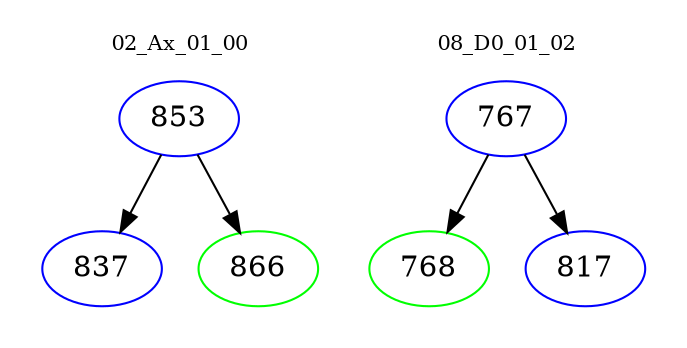 digraph{
subgraph cluster_0 {
color = white
label = "02_Ax_01_00";
fontsize=10;
T0_853 [label="853", color="blue"]
T0_853 -> T0_837 [color="black"]
T0_837 [label="837", color="blue"]
T0_853 -> T0_866 [color="black"]
T0_866 [label="866", color="green"]
}
subgraph cluster_1 {
color = white
label = "08_D0_01_02";
fontsize=10;
T1_767 [label="767", color="blue"]
T1_767 -> T1_768 [color="black"]
T1_768 [label="768", color="green"]
T1_767 -> T1_817 [color="black"]
T1_817 [label="817", color="blue"]
}
}
